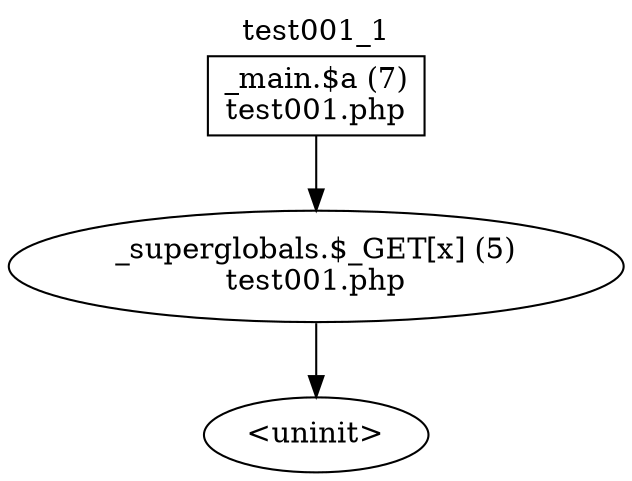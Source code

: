digraph cfg {
  label="test001_1";
  labelloc=t;
  n1 [shape=box, label="_main.$a (7)\ntest001.php"];
  n2 [shape=ellipse, label="_superglobals.$_GET[x] (5)\ntest001.php"];
  n3 [shape=ellipse, label="<uninit>"];
  n1 -> n2;
  n2 -> n3;
}
